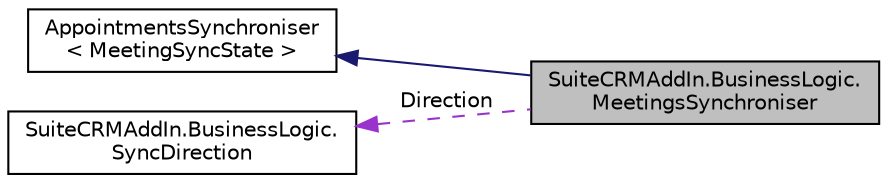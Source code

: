 digraph "SuiteCRMAddIn.BusinessLogic.MeetingsSynchroniser"
{
  edge [fontname="Helvetica",fontsize="10",labelfontname="Helvetica",labelfontsize="10"];
  node [fontname="Helvetica",fontsize="10",shape=record];
  rankdir="LR";
  Node2 [label="SuiteCRMAddIn.BusinessLogic.\lMeetingsSynchroniser",height=0.2,width=0.4,color="black", fillcolor="grey75", style="filled", fontcolor="black"];
  Node3 -> Node2 [dir="back",color="midnightblue",fontsize="10",style="solid",fontname="Helvetica"];
  Node3 [label="AppointmentsSynchroniser\l\< MeetingSyncState \>",height=0.2,width=0.4,color="black", fillcolor="white", style="filled",URL="$class_suite_c_r_m_add_in_1_1_business_logic_1_1_appointments_synchroniser.html"];
  Node4 -> Node2 [dir="back",color="darkorchid3",fontsize="10",style="dashed",label=" Direction" ,fontname="Helvetica"];
  Node4 [label="SuiteCRMAddIn.BusinessLogic.\lSyncDirection",height=0.2,width=0.4,color="black", fillcolor="white", style="filled",URL="$class_suite_c_r_m_add_in_1_1_business_logic_1_1_sync_direction.html",tooltip="A direction in which things may be synchronised. Directions are named with respect to CRM..."];
}
